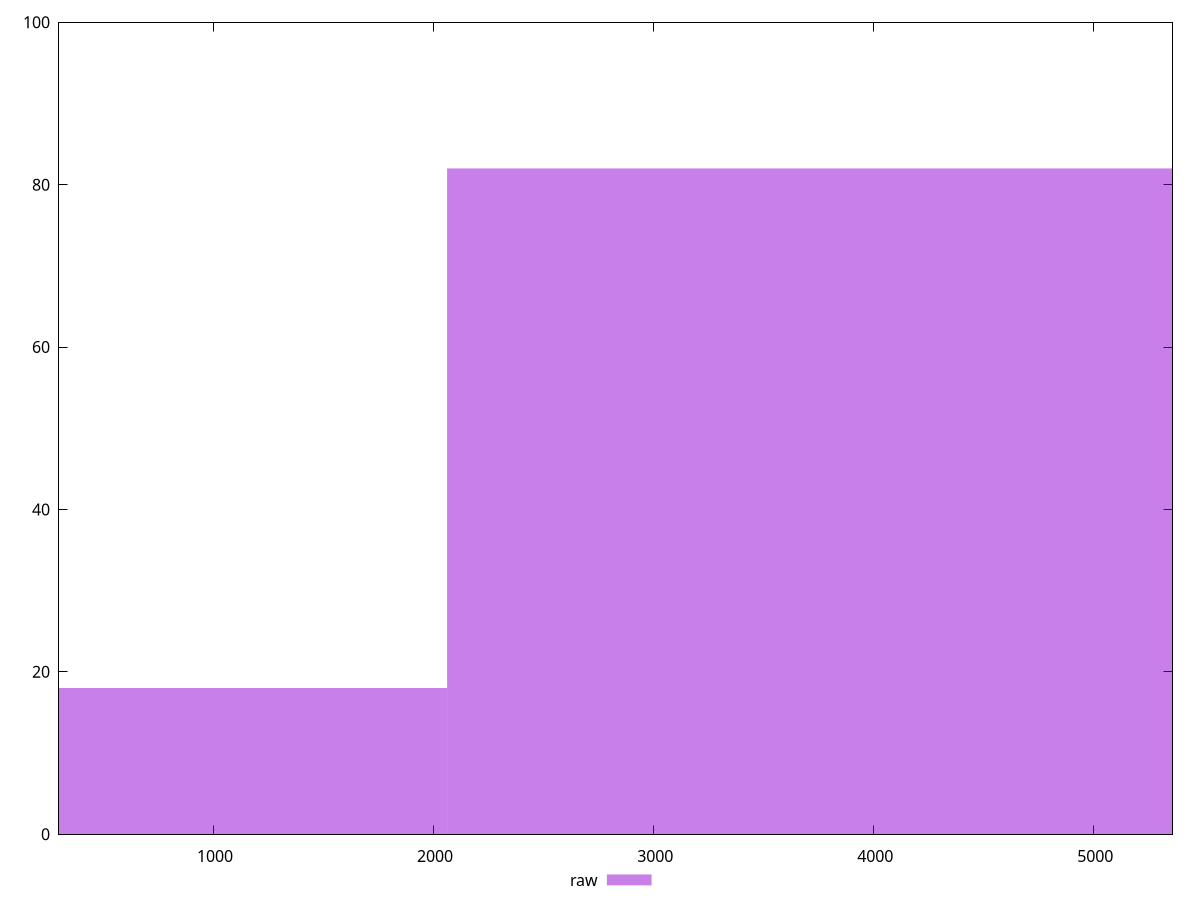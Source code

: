 reset

$raw <<EOF
4127.2984358454805 82
0 18
EOF

set key outside below
set boxwidth 4127.2984358454805
set xrange [300:5360]
set yrange [0:100]
set trange [0:100]
set style fill transparent solid 0.5 noborder
set terminal svg size 640, 490 enhanced background rgb 'white'
set output "reports/report_00028_2021-02-24T12-49-42.674Z/uses-text-compression/samples/card/raw/histogram.svg"

plot $raw title "raw" with boxes

reset
